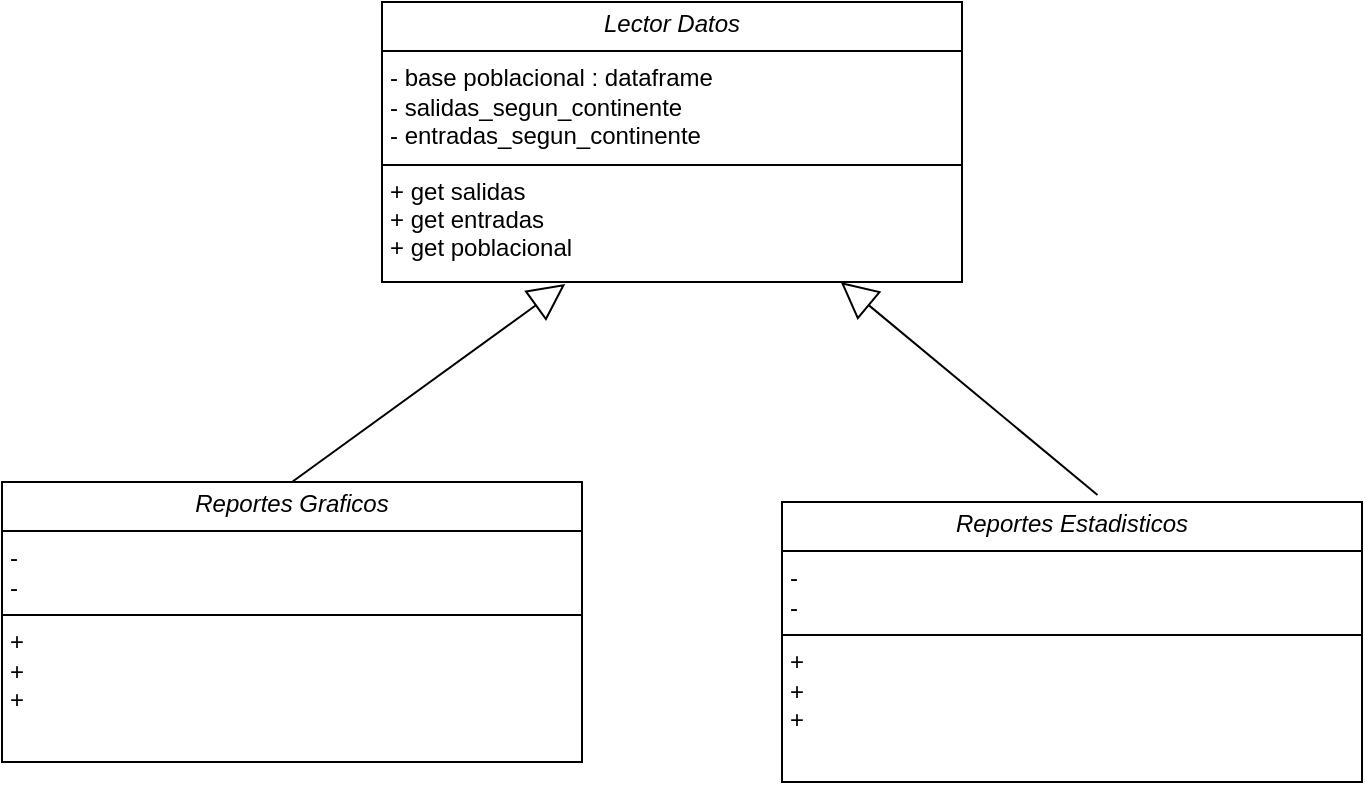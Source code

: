<mxfile version="24.8.3">
  <diagram name="Página-1" id="yP-9WfLUqRp4RTCgR7ET">
    <mxGraphModel dx="1380" dy="786" grid="1" gridSize="10" guides="1" tooltips="1" connect="1" arrows="1" fold="1" page="1" pageScale="1" pageWidth="827" pageHeight="1169" math="0" shadow="0">
      <root>
        <mxCell id="0" />
        <mxCell id="1" parent="0" />
        <mxCell id="RzhL3aESdEy2etcZcZA--21" value="&lt;p style=&quot;margin:0px;margin-top:4px;text-align:center;&quot;&gt;&lt;i&gt;Lector Datos&lt;/i&gt;&lt;/p&gt;&lt;hr size=&quot;1&quot; style=&quot;border-style:solid;&quot;&gt;&lt;p style=&quot;margin:0px;margin-left:4px;&quot;&gt;- base poblacional : dataframe&lt;br&gt;- salidas_segun_continente&lt;/p&gt;&lt;p style=&quot;margin:0px;margin-left:4px;&quot;&gt;- entradas_segun_continente&lt;/p&gt;&lt;hr size=&quot;1&quot; style=&quot;border-style:solid;&quot;&gt;&lt;p style=&quot;margin:0px;margin-left:4px;&quot;&gt;+ get salidas&lt;br&gt;+ get entradas&lt;/p&gt;&lt;p style=&quot;margin:0px;margin-left:4px;&quot;&gt;+ get poblacional&lt;/p&gt;" style="verticalAlign=top;align=left;overflow=fill;html=1;whiteSpace=wrap;" parent="1" vertex="1">
          <mxGeometry x="230" y="110" width="290" height="140" as="geometry" />
        </mxCell>
        <mxCell id="RzhL3aESdEy2etcZcZA--22" value="&lt;p style=&quot;margin:0px;margin-top:4px;text-align:center;&quot;&gt;&lt;i&gt;Reportes Graficos&lt;/i&gt;&lt;/p&gt;&lt;hr size=&quot;1&quot; style=&quot;border-style:solid;&quot;&gt;&lt;p style=&quot;margin:0px;margin-left:4px;&quot;&gt;-&lt;/p&gt;&lt;p style=&quot;margin:0px;margin-left:4px;&quot;&gt;-&amp;nbsp;&lt;/p&gt;&lt;hr size=&quot;1&quot; style=&quot;border-style:solid;&quot;&gt;&lt;p style=&quot;margin:0px;margin-left:4px;&quot;&gt;+&amp;nbsp;&lt;br&gt;+&amp;nbsp;&lt;/p&gt;&lt;p style=&quot;margin:0px;margin-left:4px;&quot;&gt;+&lt;/p&gt;" style="verticalAlign=top;align=left;overflow=fill;html=1;whiteSpace=wrap;" parent="1" vertex="1">
          <mxGeometry x="40" y="350" width="290" height="140" as="geometry" />
        </mxCell>
        <mxCell id="RzhL3aESdEy2etcZcZA--23" value="&lt;p style=&quot;margin:0px;margin-top:4px;text-align:center;&quot;&gt;&lt;i&gt;Reportes Estadisticos&lt;/i&gt;&lt;/p&gt;&lt;hr size=&quot;1&quot; style=&quot;border-style:solid;&quot;&gt;&lt;p style=&quot;margin:0px;margin-left:4px;&quot;&gt;-&amp;nbsp;&amp;nbsp;&lt;/p&gt;&lt;p style=&quot;margin:0px;margin-left:4px;&quot;&gt;-&amp;nbsp;&lt;/p&gt;&lt;hr size=&quot;1&quot; style=&quot;border-style:solid;&quot;&gt;&lt;p style=&quot;margin:0px;margin-left:4px;&quot;&gt;+&amp;nbsp;&lt;br&gt;+&amp;nbsp;&lt;/p&gt;&lt;p style=&quot;margin:0px;margin-left:4px;&quot;&gt;+&lt;/p&gt;" style="verticalAlign=top;align=left;overflow=fill;html=1;whiteSpace=wrap;" parent="1" vertex="1">
          <mxGeometry x="430" y="360" width="290" height="140" as="geometry" />
        </mxCell>
        <mxCell id="RzhL3aESdEy2etcZcZA--24" value="" style="endArrow=block;endSize=16;endFill=0;html=1;rounded=0;exitX=0.5;exitY=0;exitDx=0;exitDy=0;entryX=0.316;entryY=1.007;entryDx=0;entryDy=0;entryPerimeter=0;" parent="1" source="RzhL3aESdEy2etcZcZA--22" target="RzhL3aESdEy2etcZcZA--21" edge="1">
          <mxGeometry width="160" relative="1" as="geometry">
            <mxPoint x="220" y="370" as="sourcePoint" />
            <mxPoint x="290" y="300" as="targetPoint" />
          </mxGeometry>
        </mxCell>
        <mxCell id="RzhL3aESdEy2etcZcZA--25" value="" style="endArrow=block;endSize=16;endFill=0;html=1;rounded=0;exitX=0.544;exitY=-0.025;exitDx=0;exitDy=0;exitPerimeter=0;" parent="1" source="RzhL3aESdEy2etcZcZA--23" target="RzhL3aESdEy2etcZcZA--21" edge="1">
          <mxGeometry width="160" relative="1" as="geometry">
            <mxPoint x="320" y="230" as="sourcePoint" />
            <mxPoint x="390" y="160" as="targetPoint" />
          </mxGeometry>
        </mxCell>
      </root>
    </mxGraphModel>
  </diagram>
</mxfile>

